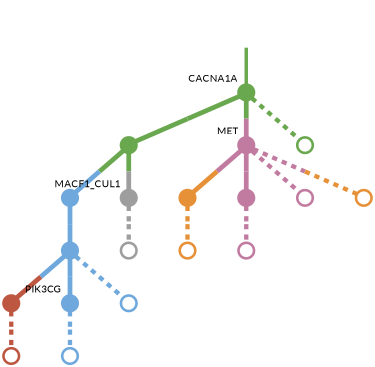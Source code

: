 strict digraph  {
graph[splines=false]; nodesep=0.7; rankdir=TB; ranksep=0.6; forcelabels=true; dpi=600; size=2.5;
0 [color="#6aa84fff", fillcolor="#6aa84fff", fixedsize=true, fontname=Lato, fontsize="12pt", height="0.25", label="", penwidth=3, shape=circle, style=filled, xlabel=CACNA1A];
1 [color="#6aa84fff", fillcolor="#6aa84fff", fixedsize=true, fontname=Lato, fontsize="12pt", height="0.25", label="", penwidth=3, shape=circle, style=filled, xlabel=""];
3 [color="#c27ba0ff", fillcolor="#c27ba0ff", fixedsize=true, fontname=Lato, fontsize="12pt", height="0.25", label="", penwidth=3, shape=circle, style=filled, xlabel=MET];
10 [color="#6aa84fff", fillcolor="#6aa84fff", fixedsize=true, fontname=Lato, fontsize="12pt", height="0.25", label="", penwidth=3, shape=circle, style=solid, xlabel=""];
4 [color="#6fa8dcff", fillcolor="#6fa8dcff", fixedsize=true, fontname=Lato, fontsize="12pt", height="0.25", label="", penwidth=3, shape=circle, style=filled, xlabel=""];
5 [color="#9e9e9eff", fillcolor="#9e9e9eff", fixedsize=true, fontname=Lato, fontsize="12pt", height="0.25", label="", penwidth=3, shape=circle, style=filled, xlabel=MACF1_CUL1];
2 [color="#6fa8dcff", fillcolor="#6fa8dcff", fixedsize=true, fontname=Lato, fontsize="12pt", height="0.25", label="", penwidth=3, shape=circle, style=filled, xlabel=""];
7 [color="#be5742ff", fillcolor="#be5742ff", fixedsize=true, fontname=Lato, fontsize="12pt", height="0.25", label="", penwidth=3, shape=circle, style=filled, xlabel=""];
8 [color="#6fa8dcff", fillcolor="#6fa8dcff", fixedsize=true, fontname=Lato, fontsize="12pt", height="0.25", label="", penwidth=3, shape=circle, style=filled, xlabel=PIK3CG];
14 [color="#6fa8dcff", fillcolor="#6fa8dcff", fixedsize=true, fontname=Lato, fontsize="12pt", height="0.25", label="", penwidth=3, shape=circle, style=solid, xlabel=""];
6 [color="#e69138ff", fillcolor="#e69138ff", fixedsize=true, fontname=Lato, fontsize="12pt", height="0.25", label="", penwidth=3, shape=circle, style=filled, xlabel=""];
9 [color="#c27ba0ff", fillcolor="#c27ba0ff", fixedsize=true, fontname=Lato, fontsize="12pt", height="0.25", label="", penwidth=3, shape=circle, style=filled, xlabel=""];
11 [color="#c27ba0ff", fillcolor="#c27ba0ff", fixedsize=true, fontname=Lato, fontsize="12pt", height="0.25", label="", penwidth=3, shape=circle, style=solid, xlabel=""];
16 [color="#e69138ff", fillcolor="#e69138ff", fixedsize=true, fontname=Lato, fontsize="12pt", height="0.25", label="", penwidth=3, shape=circle, style=solid, xlabel=""];
18 [color="#9e9e9eff", fillcolor="#9e9e9eff", fixedsize=true, fontname=Lato, fontsize="12pt", height="0.25", label="", penwidth=3, shape=circle, style=solid, xlabel=""];
17 [color="#e69138ff", fillcolor="#e69138ff", fixedsize=true, fontname=Lato, fontsize="12pt", height="0.25", label="", penwidth=3, shape=circle, style=solid, xlabel=""];
13 [color="#be5742ff", fillcolor="#be5742ff", fixedsize=true, fontname=Lato, fontsize="12pt", height="0.25", label="", penwidth=3, shape=circle, style=solid, xlabel=""];
15 [color="#6fa8dcff", fillcolor="#6fa8dcff", fixedsize=true, fontname=Lato, fontsize="12pt", height="0.25", label="", penwidth=3, shape=circle, style=solid, xlabel=""];
12 [color="#c27ba0ff", fillcolor="#c27ba0ff", fixedsize=true, fontname=Lato, fontsize="12pt", height="0.25", label="", penwidth=3, shape=circle, style=solid, xlabel=""];
normal [label="", penwidth=3, style=invis, xlabel=CACNA1A];
0 -> 1  [arrowsize=0, color="#6aa84fff;0.5:#6aa84fff", minlen="1.0", penwidth="5.5", style=solid];
0 -> 3  [arrowsize=0, color="#6aa84fff;0.5:#c27ba0ff", minlen="1.0", penwidth="5.5", style=solid];
0 -> 10  [arrowsize=0, color="#6aa84fff;0.5:#6aa84fff", minlen="1.0", penwidth=5, style=dashed];
1 -> 4  [arrowsize=0, color="#6aa84fff;0.5:#6fa8dcff", minlen="1.0", penwidth="5.5", style=solid];
1 -> 5  [arrowsize=0, color="#6aa84fff;0.5:#9e9e9eff", minlen="1.0", penwidth="5.5", style=solid];
3 -> 6  [arrowsize=0, color="#c27ba0ff;0.5:#e69138ff", minlen="1.0", penwidth="5.5", style=solid];
3 -> 9  [arrowsize=0, color="#c27ba0ff;0.5:#c27ba0ff", minlen="1.0", penwidth="5.5", style=solid];
3 -> 11  [arrowsize=0, color="#c27ba0ff;0.5:#c27ba0ff", minlen="1.0", penwidth=5, style=dashed];
3 -> 16  [arrowsize=0, color="#c27ba0ff;0.5:#e69138ff", minlen="1.0", penwidth=5, style=dashed];
4 -> 2  [arrowsize=0, color="#6fa8dcff;0.5:#6fa8dcff", minlen="1.0", penwidth="5.5", style=solid];
5 -> 18  [arrowsize=0, color="#9e9e9eff;0.5:#9e9e9eff", minlen="1.0", penwidth=5, style=dashed];
2 -> 7  [arrowsize=0, color="#6fa8dcff;0.5:#be5742ff", minlen="1.0", penwidth="5.5", style=solid];
2 -> 8  [arrowsize=0, color="#6fa8dcff;0.5:#6fa8dcff", minlen="1.0", penwidth="5.5", style=solid];
2 -> 14  [arrowsize=0, color="#6fa8dcff;0.5:#6fa8dcff", minlen="1.0", penwidth=5, style=dashed];
7 -> 13  [arrowsize=0, color="#be5742ff;0.5:#be5742ff", minlen="1.0", penwidth=5, style=dashed];
8 -> 15  [arrowsize=0, color="#6fa8dcff;0.5:#6fa8dcff", minlen="1.0", penwidth=5, style=dashed];
6 -> 17  [arrowsize=0, color="#e69138ff;0.5:#e69138ff", minlen="1.0", penwidth=5, style=dashed];
9 -> 12  [arrowsize=0, color="#c27ba0ff;0.5:#c27ba0ff", minlen="1.0", penwidth=5, style=dashed];
normal -> 0  [arrowsize=0, color="#6aa84fff", label="", penwidth=4, style=solid];
}

